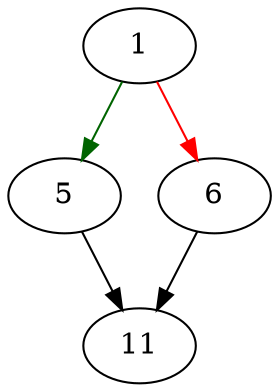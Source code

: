 strict digraph "sqlite3MallocAlarm" {
	// Node definitions.
	1 [entry=true];
	5;
	6;
	11;

	// Edge definitions.
	1 -> 5 [
		color=darkgreen
		cond=true
	];
	1 -> 6 [
		color=red
		cond=false
	];
	5 -> 11;
	6 -> 11;
}